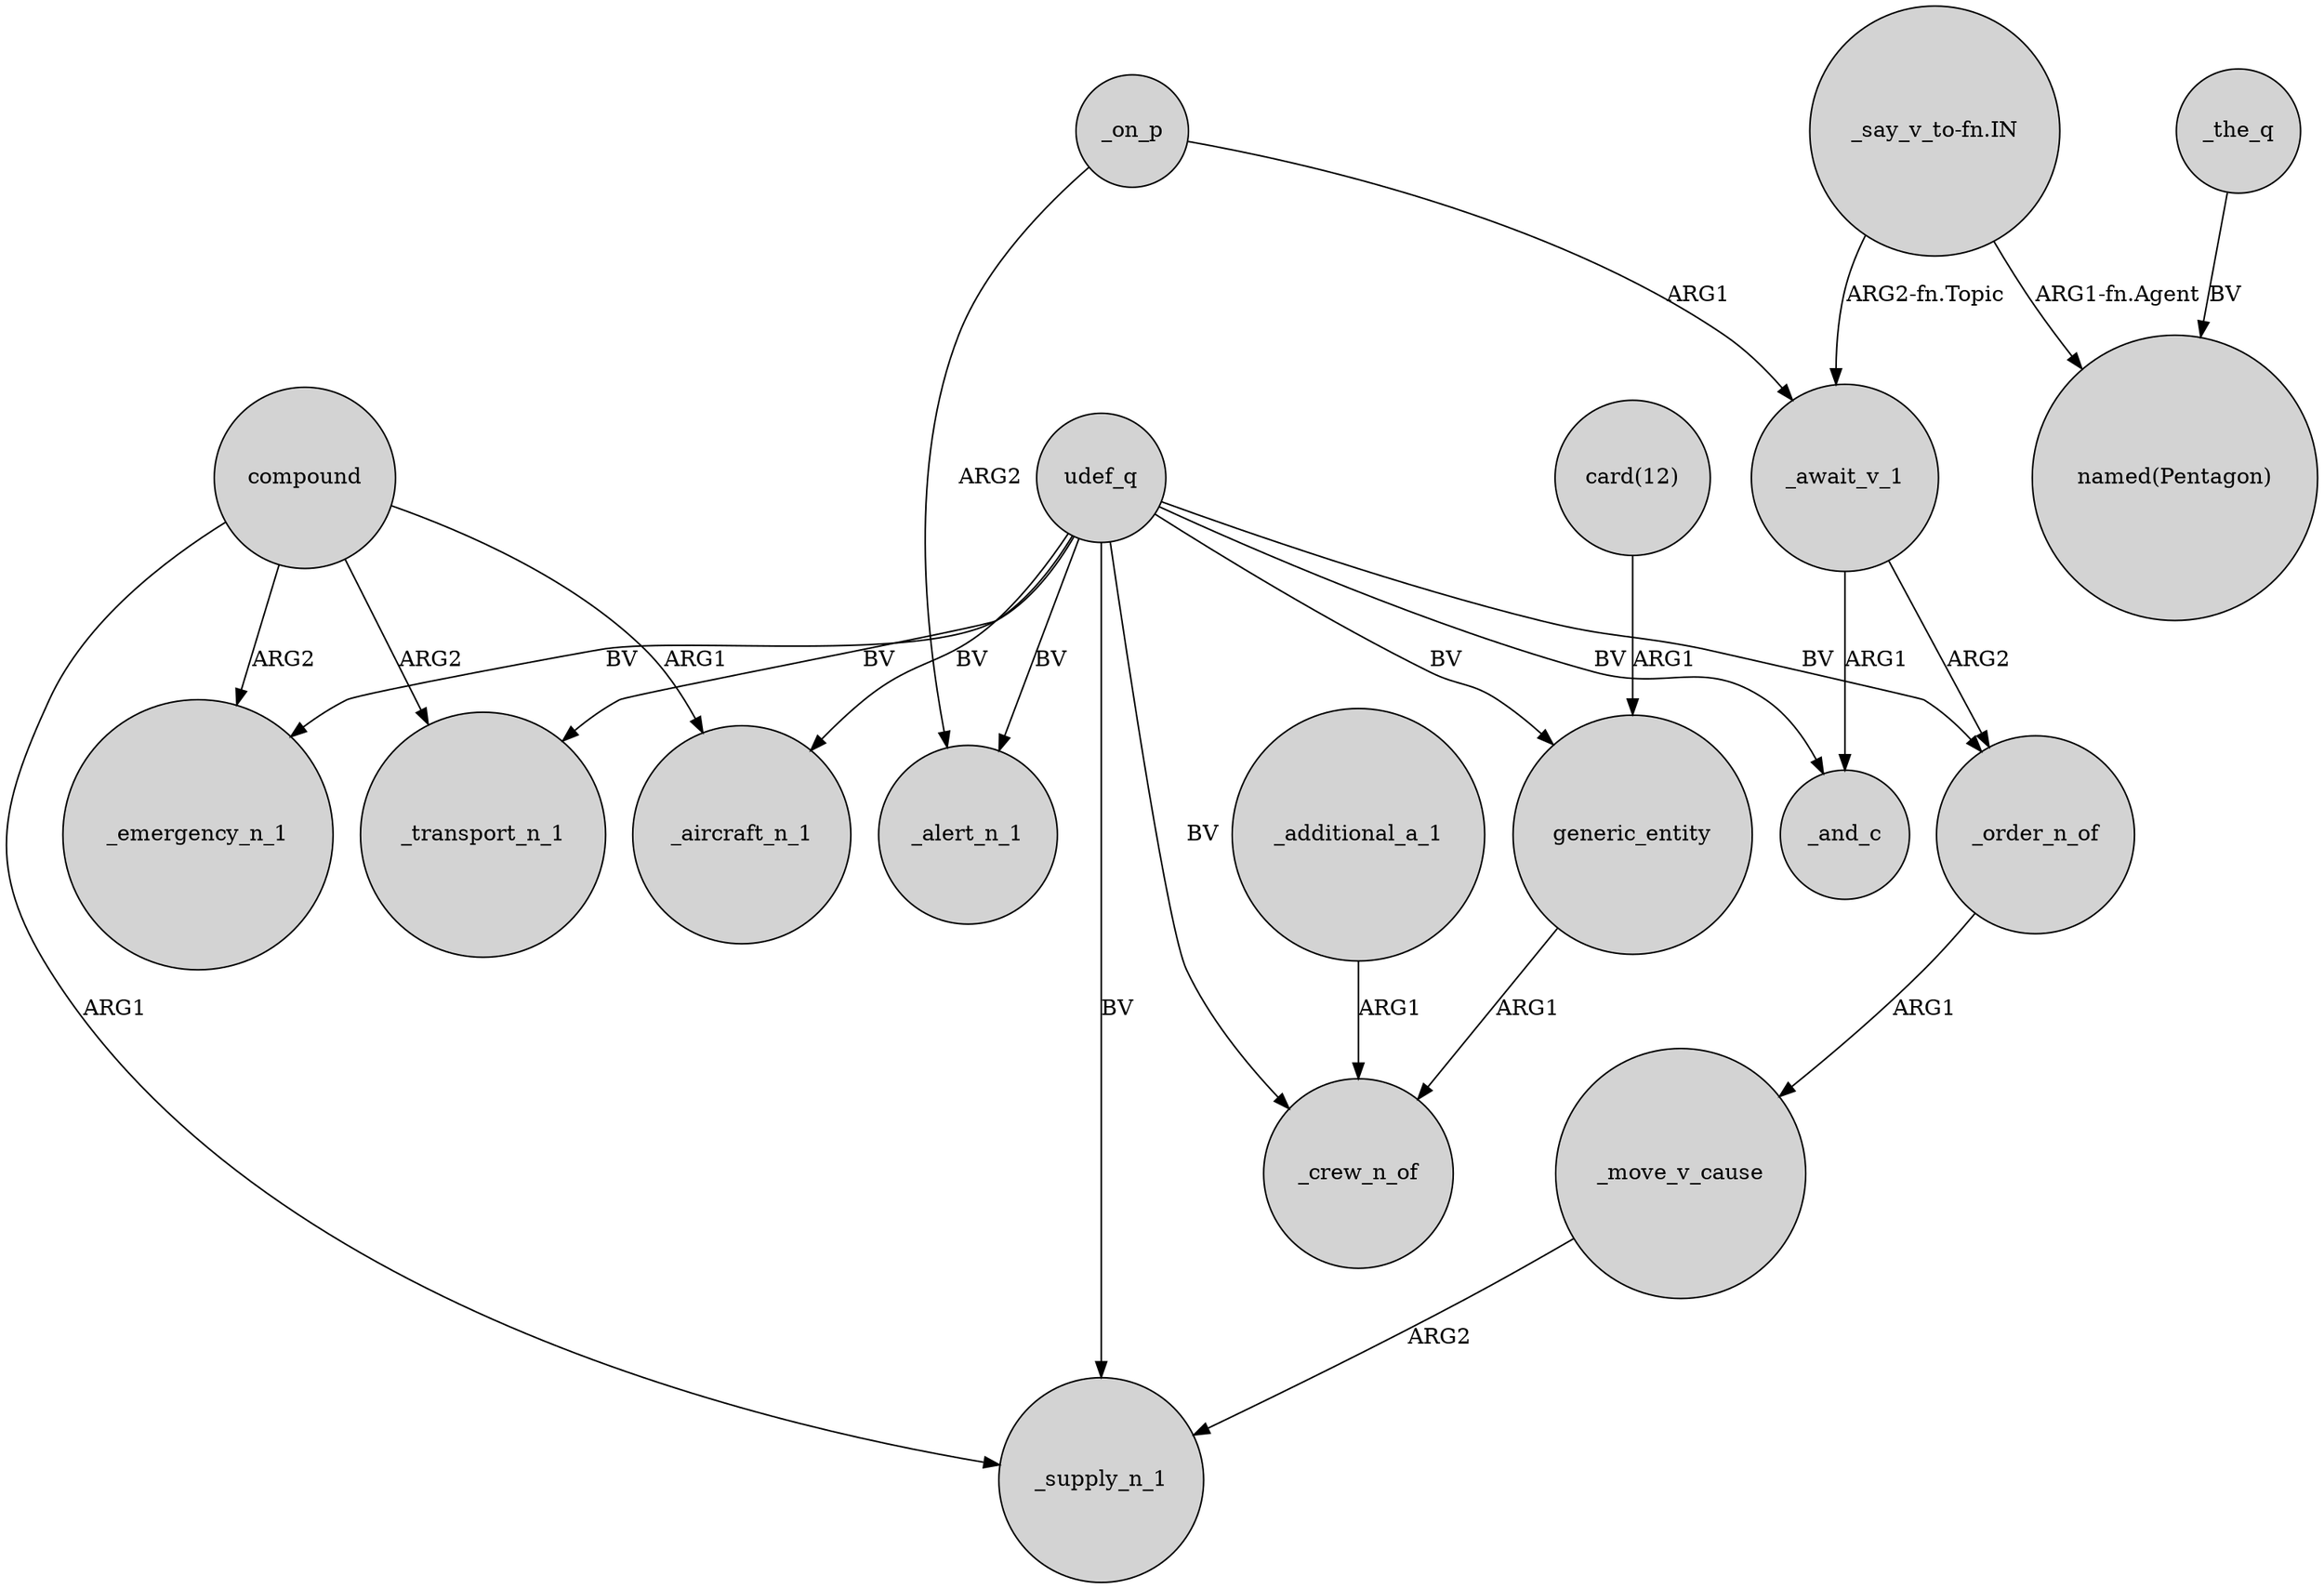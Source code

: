 digraph {
	node [shape=circle style=filled]
	_on_p -> _alert_n_1 [label=ARG2]
	compound -> _emergency_n_1 [label=ARG2]
	udef_q -> generic_entity [label=BV]
	udef_q -> _order_n_of [label=BV]
	udef_q -> _transport_n_1 [label=BV]
	udef_q -> _crew_n_of [label=BV]
	compound -> _aircraft_n_1 [label=ARG1]
	_await_v_1 -> _order_n_of [label=ARG2]
	compound -> _transport_n_1 [label=ARG2]
	udef_q -> _supply_n_1 [label=BV]
	udef_q -> _alert_n_1 [label=BV]
	udef_q -> _aircraft_n_1 [label=BV]
	_additional_a_1 -> _crew_n_of [label=ARG1]
	_order_n_of -> _move_v_cause [label=ARG1]
	"_say_v_to-fn.IN" -> "named(Pentagon)" [label="ARG1-fn.Agent"]
	udef_q -> _emergency_n_1 [label=BV]
	_on_p -> _await_v_1 [label=ARG1]
	_move_v_cause -> _supply_n_1 [label=ARG2]
	compound -> _supply_n_1 [label=ARG1]
	"card(12)" -> generic_entity [label=ARG1]
	"_say_v_to-fn.IN" -> _await_v_1 [label="ARG2-fn.Topic"]
	_await_v_1 -> _and_c [label=ARG1]
	_the_q -> "named(Pentagon)" [label=BV]
	udef_q -> _and_c [label=BV]
	generic_entity -> _crew_n_of [label=ARG1]
}
